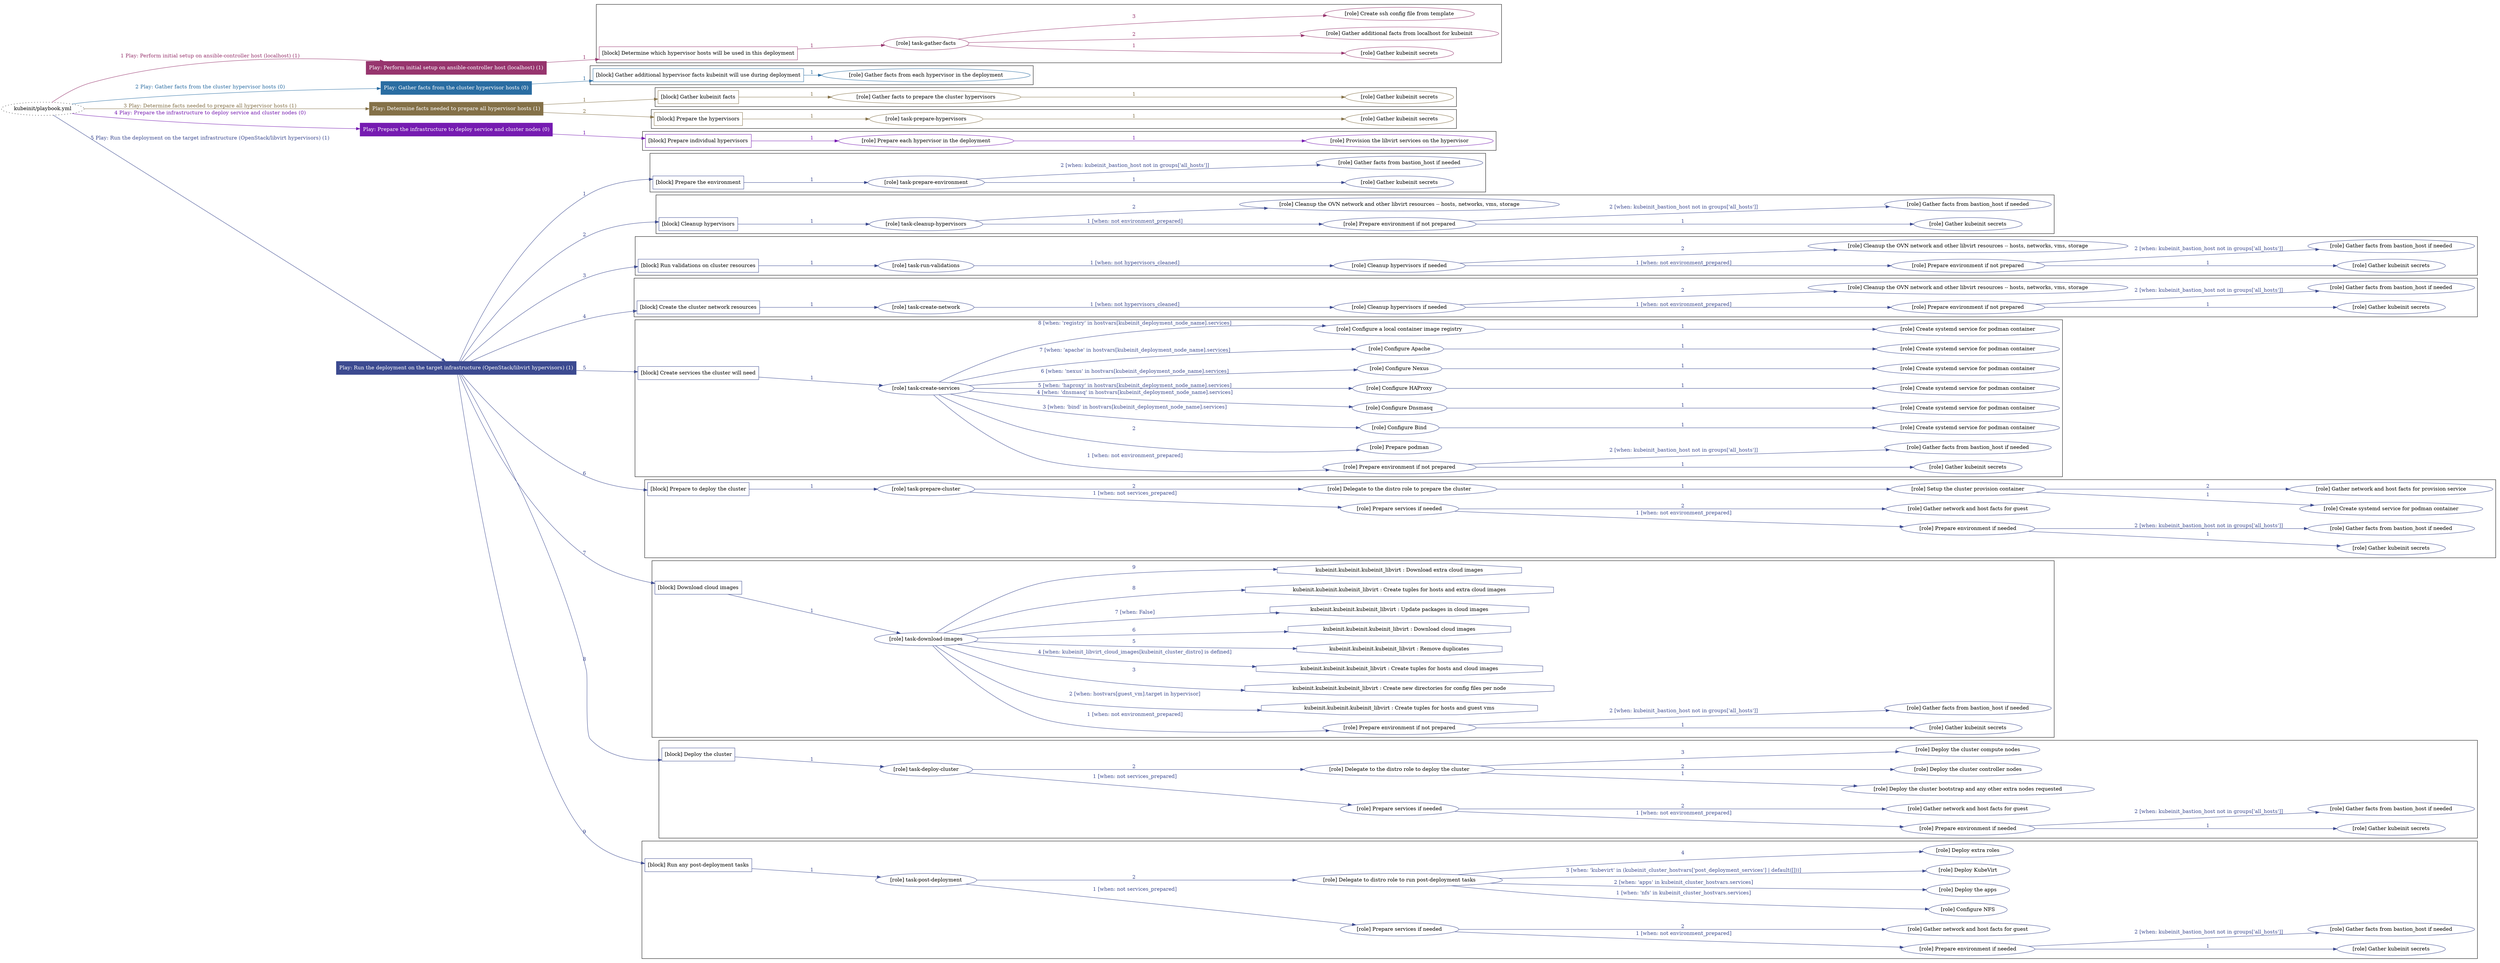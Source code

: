 digraph {
	graph [concentrate=true ordering=in rankdir=LR ratio=fill]
	edge [esep=5 sep=10]
	"kubeinit/playbook.yml" [URL="/home/runner/work/kubeinit/kubeinit/kubeinit/playbook.yml" id=playbook_7ce307a4 style=dotted]
	"kubeinit/playbook.yml" -> play_4fa20c53 [label="1 Play: Perform initial setup on ansible-controller host (localhost) (1)" color="#97356e" fontcolor="#97356e" id=edge_play_4fa20c53 labeltooltip="1 Play: Perform initial setup on ansible-controller host (localhost) (1)" tooltip="1 Play: Perform initial setup on ansible-controller host (localhost) (1)"]
	subgraph "Play: Perform initial setup on ansible-controller host (localhost) (1)" {
		play_4fa20c53 [label="Play: Perform initial setup on ansible-controller host (localhost) (1)" URL="/home/runner/work/kubeinit/kubeinit/kubeinit/playbook.yml" color="#97356e" fontcolor="#ffffff" id=play_4fa20c53 shape=box style=filled tooltip=localhost]
		play_4fa20c53 -> block_cb34c555 [label=1 color="#97356e" fontcolor="#97356e" id=edge_block_cb34c555 labeltooltip=1 tooltip=1]
		subgraph cluster_block_cb34c555 {
			block_cb34c555 [label="[block] Determine which hypervisor hosts will be used in this deployment" URL="/home/runner/work/kubeinit/kubeinit/kubeinit/playbook.yml" color="#97356e" id=block_cb34c555 labeltooltip="Determine which hypervisor hosts will be used in this deployment" shape=box tooltip="Determine which hypervisor hosts will be used in this deployment"]
			block_cb34c555 -> role_61b15b7e [label="1 " color="#97356e" fontcolor="#97356e" id=edge_role_61b15b7e labeltooltip="1 " tooltip="1 "]
			subgraph "task-gather-facts" {
				role_61b15b7e [label="[role] task-gather-facts" URL="/home/runner/work/kubeinit/kubeinit/kubeinit/playbook.yml" color="#97356e" id=role_61b15b7e tooltip="task-gather-facts"]
				role_61b15b7e -> role_5d7b7f7a [label="1 " color="#97356e" fontcolor="#97356e" id=edge_role_5d7b7f7a labeltooltip="1 " tooltip="1 "]
				subgraph "Gather kubeinit secrets" {
					role_5d7b7f7a [label="[role] Gather kubeinit secrets" URL="/home/runner/.ansible/collections/ansible_collections/kubeinit/kubeinit/roles/kubeinit_prepare/tasks/build_hypervisors_group.yml" color="#97356e" id=role_5d7b7f7a tooltip="Gather kubeinit secrets"]
				}
				role_61b15b7e -> role_1f6edbff [label="2 " color="#97356e" fontcolor="#97356e" id=edge_role_1f6edbff labeltooltip="2 " tooltip="2 "]
				subgraph "Gather additional facts from localhost for kubeinit" {
					role_1f6edbff [label="[role] Gather additional facts from localhost for kubeinit" URL="/home/runner/.ansible/collections/ansible_collections/kubeinit/kubeinit/roles/kubeinit_prepare/tasks/build_hypervisors_group.yml" color="#97356e" id=role_1f6edbff tooltip="Gather additional facts from localhost for kubeinit"]
				}
				role_61b15b7e -> role_46194cca [label="3 " color="#97356e" fontcolor="#97356e" id=edge_role_46194cca labeltooltip="3 " tooltip="3 "]
				subgraph "Create ssh config file from template" {
					role_46194cca [label="[role] Create ssh config file from template" URL="/home/runner/.ansible/collections/ansible_collections/kubeinit/kubeinit/roles/kubeinit_prepare/tasks/build_hypervisors_group.yml" color="#97356e" id=role_46194cca tooltip="Create ssh config file from template"]
				}
			}
		}
	}
	"kubeinit/playbook.yml" -> play_5fbd1e7f [label="2 Play: Gather facts from the cluster hypervisor hosts (0)" color="#2a6da2" fontcolor="#2a6da2" id=edge_play_5fbd1e7f labeltooltip="2 Play: Gather facts from the cluster hypervisor hosts (0)" tooltip="2 Play: Gather facts from the cluster hypervisor hosts (0)"]
	subgraph "Play: Gather facts from the cluster hypervisor hosts (0)" {
		play_5fbd1e7f [label="Play: Gather facts from the cluster hypervisor hosts (0)" URL="/home/runner/work/kubeinit/kubeinit/kubeinit/playbook.yml" color="#2a6da2" fontcolor="#ffffff" id=play_5fbd1e7f shape=box style=filled tooltip="Play: Gather facts from the cluster hypervisor hosts (0)"]
		play_5fbd1e7f -> block_4efa2d67 [label=1 color="#2a6da2" fontcolor="#2a6da2" id=edge_block_4efa2d67 labeltooltip=1 tooltip=1]
		subgraph cluster_block_4efa2d67 {
			block_4efa2d67 [label="[block] Gather additional hypervisor facts kubeinit will use during deployment" URL="/home/runner/work/kubeinit/kubeinit/kubeinit/playbook.yml" color="#2a6da2" id=block_4efa2d67 labeltooltip="Gather additional hypervisor facts kubeinit will use during deployment" shape=box tooltip="Gather additional hypervisor facts kubeinit will use during deployment"]
			block_4efa2d67 -> role_28d5366f [label="1 " color="#2a6da2" fontcolor="#2a6da2" id=edge_role_28d5366f labeltooltip="1 " tooltip="1 "]
			subgraph "Gather facts from each hypervisor in the deployment" {
				role_28d5366f [label="[role] Gather facts from each hypervisor in the deployment" URL="/home/runner/work/kubeinit/kubeinit/kubeinit/playbook.yml" color="#2a6da2" id=role_28d5366f tooltip="Gather facts from each hypervisor in the deployment"]
			}
		}
	}
	"kubeinit/playbook.yml" -> play_8952570d [label="3 Play: Determine facts needed to prepare all hypervisor hosts (1)" color="#847148" fontcolor="#847148" id=edge_play_8952570d labeltooltip="3 Play: Determine facts needed to prepare all hypervisor hosts (1)" tooltip="3 Play: Determine facts needed to prepare all hypervisor hosts (1)"]
	subgraph "Play: Determine facts needed to prepare all hypervisor hosts (1)" {
		play_8952570d [label="Play: Determine facts needed to prepare all hypervisor hosts (1)" URL="/home/runner/work/kubeinit/kubeinit/kubeinit/playbook.yml" color="#847148" fontcolor="#ffffff" id=play_8952570d shape=box style=filled tooltip=localhost]
		play_8952570d -> block_14d1f99b [label=1 color="#847148" fontcolor="#847148" id=edge_block_14d1f99b labeltooltip=1 tooltip=1]
		subgraph cluster_block_14d1f99b {
			block_14d1f99b [label="[block] Gather kubeinit facts" URL="/home/runner/work/kubeinit/kubeinit/kubeinit/playbook.yml" color="#847148" id=block_14d1f99b labeltooltip="Gather kubeinit facts" shape=box tooltip="Gather kubeinit facts"]
			block_14d1f99b -> role_0719fcdd [label="1 " color="#847148" fontcolor="#847148" id=edge_role_0719fcdd labeltooltip="1 " tooltip="1 "]
			subgraph "Gather facts to prepare the cluster hypervisors" {
				role_0719fcdd [label="[role] Gather facts to prepare the cluster hypervisors" URL="/home/runner/work/kubeinit/kubeinit/kubeinit/playbook.yml" color="#847148" id=role_0719fcdd tooltip="Gather facts to prepare the cluster hypervisors"]
				role_0719fcdd -> role_6b32d29c [label="1 " color="#847148" fontcolor="#847148" id=edge_role_6b32d29c labeltooltip="1 " tooltip="1 "]
				subgraph "Gather kubeinit secrets" {
					role_6b32d29c [label="[role] Gather kubeinit secrets" URL="/home/runner/.ansible/collections/ansible_collections/kubeinit/kubeinit/roles/kubeinit_prepare/tasks/gather_kubeinit_facts.yml" color="#847148" id=role_6b32d29c tooltip="Gather kubeinit secrets"]
				}
			}
		}
		play_8952570d -> block_73c3df76 [label=2 color="#847148" fontcolor="#847148" id=edge_block_73c3df76 labeltooltip=2 tooltip=2]
		subgraph cluster_block_73c3df76 {
			block_73c3df76 [label="[block] Prepare the hypervisors" URL="/home/runner/work/kubeinit/kubeinit/kubeinit/playbook.yml" color="#847148" id=block_73c3df76 labeltooltip="Prepare the hypervisors" shape=box tooltip="Prepare the hypervisors"]
			block_73c3df76 -> role_0bdc90cd [label="1 " color="#847148" fontcolor="#847148" id=edge_role_0bdc90cd labeltooltip="1 " tooltip="1 "]
			subgraph "task-prepare-hypervisors" {
				role_0bdc90cd [label="[role] task-prepare-hypervisors" URL="/home/runner/work/kubeinit/kubeinit/kubeinit/playbook.yml" color="#847148" id=role_0bdc90cd tooltip="task-prepare-hypervisors"]
				role_0bdc90cd -> role_8e414403 [label="1 " color="#847148" fontcolor="#847148" id=edge_role_8e414403 labeltooltip="1 " tooltip="1 "]
				subgraph "Gather kubeinit secrets" {
					role_8e414403 [label="[role] Gather kubeinit secrets" URL="/home/runner/.ansible/collections/ansible_collections/kubeinit/kubeinit/roles/kubeinit_prepare/tasks/gather_kubeinit_facts.yml" color="#847148" id=role_8e414403 tooltip="Gather kubeinit secrets"]
				}
			}
		}
	}
	"kubeinit/playbook.yml" -> play_f5f4d189 [label="4 Play: Prepare the infrastructure to deploy service and cluster nodes (0)" color="#761bb1" fontcolor="#761bb1" id=edge_play_f5f4d189 labeltooltip="4 Play: Prepare the infrastructure to deploy service and cluster nodes (0)" tooltip="4 Play: Prepare the infrastructure to deploy service and cluster nodes (0)"]
	subgraph "Play: Prepare the infrastructure to deploy service and cluster nodes (0)" {
		play_f5f4d189 [label="Play: Prepare the infrastructure to deploy service and cluster nodes (0)" URL="/home/runner/work/kubeinit/kubeinit/kubeinit/playbook.yml" color="#761bb1" fontcolor="#ffffff" id=play_f5f4d189 shape=box style=filled tooltip="Play: Prepare the infrastructure to deploy service and cluster nodes (0)"]
		play_f5f4d189 -> block_a42f9606 [label=1 color="#761bb1" fontcolor="#761bb1" id=edge_block_a42f9606 labeltooltip=1 tooltip=1]
		subgraph cluster_block_a42f9606 {
			block_a42f9606 [label="[block] Prepare individual hypervisors" URL="/home/runner/work/kubeinit/kubeinit/kubeinit/playbook.yml" color="#761bb1" id=block_a42f9606 labeltooltip="Prepare individual hypervisors" shape=box tooltip="Prepare individual hypervisors"]
			block_a42f9606 -> role_f4dc7e0f [label="1 " color="#761bb1" fontcolor="#761bb1" id=edge_role_f4dc7e0f labeltooltip="1 " tooltip="1 "]
			subgraph "Prepare each hypervisor in the deployment" {
				role_f4dc7e0f [label="[role] Prepare each hypervisor in the deployment" URL="/home/runner/work/kubeinit/kubeinit/kubeinit/playbook.yml" color="#761bb1" id=role_f4dc7e0f tooltip="Prepare each hypervisor in the deployment"]
				role_f4dc7e0f -> role_700d4c50 [label="1 " color="#761bb1" fontcolor="#761bb1" id=edge_role_700d4c50 labeltooltip="1 " tooltip="1 "]
				subgraph "Provision the libvirt services on the hypervisor" {
					role_700d4c50 [label="[role] Provision the libvirt services on the hypervisor" URL="/home/runner/.ansible/collections/ansible_collections/kubeinit/kubeinit/roles/kubeinit_prepare/tasks/prepare_hypervisor.yml" color="#761bb1" id=role_700d4c50 tooltip="Provision the libvirt services on the hypervisor"]
				}
			}
		}
	}
	"kubeinit/playbook.yml" -> play_9c362278 [label="5 Play: Run the deployment on the target infrastructure (OpenStack/libvirt hypervisors) (1)" color="#3c4a90" fontcolor="#3c4a90" id=edge_play_9c362278 labeltooltip="5 Play: Run the deployment on the target infrastructure (OpenStack/libvirt hypervisors) (1)" tooltip="5 Play: Run the deployment on the target infrastructure (OpenStack/libvirt hypervisors) (1)"]
	subgraph "Play: Run the deployment on the target infrastructure (OpenStack/libvirt hypervisors) (1)" {
		play_9c362278 [label="Play: Run the deployment on the target infrastructure (OpenStack/libvirt hypervisors) (1)" URL="/home/runner/work/kubeinit/kubeinit/kubeinit/playbook.yml" color="#3c4a90" fontcolor="#ffffff" id=play_9c362278 shape=box style=filled tooltip=localhost]
		play_9c362278 -> block_bd163d84 [label=1 color="#3c4a90" fontcolor="#3c4a90" id=edge_block_bd163d84 labeltooltip=1 tooltip=1]
		subgraph cluster_block_bd163d84 {
			block_bd163d84 [label="[block] Prepare the environment" URL="/home/runner/work/kubeinit/kubeinit/kubeinit/playbook.yml" color="#3c4a90" id=block_bd163d84 labeltooltip="Prepare the environment" shape=box tooltip="Prepare the environment"]
			block_bd163d84 -> role_0598955a [label="1 " color="#3c4a90" fontcolor="#3c4a90" id=edge_role_0598955a labeltooltip="1 " tooltip="1 "]
			subgraph "task-prepare-environment" {
				role_0598955a [label="[role] task-prepare-environment" URL="/home/runner/work/kubeinit/kubeinit/kubeinit/playbook.yml" color="#3c4a90" id=role_0598955a tooltip="task-prepare-environment"]
				role_0598955a -> role_967b0ee9 [label="1 " color="#3c4a90" fontcolor="#3c4a90" id=edge_role_967b0ee9 labeltooltip="1 " tooltip="1 "]
				subgraph "Gather kubeinit secrets" {
					role_967b0ee9 [label="[role] Gather kubeinit secrets" URL="/home/runner/.ansible/collections/ansible_collections/kubeinit/kubeinit/roles/kubeinit_prepare/tasks/gather_kubeinit_facts.yml" color="#3c4a90" id=role_967b0ee9 tooltip="Gather kubeinit secrets"]
				}
				role_0598955a -> role_46966fd6 [label="2 [when: kubeinit_bastion_host not in groups['all_hosts']]" color="#3c4a90" fontcolor="#3c4a90" id=edge_role_46966fd6 labeltooltip="2 [when: kubeinit_bastion_host not in groups['all_hosts']]" tooltip="2 [when: kubeinit_bastion_host not in groups['all_hosts']]"]
				subgraph "Gather facts from bastion_host if needed" {
					role_46966fd6 [label="[role] Gather facts from bastion_host if needed" URL="/home/runner/.ansible/collections/ansible_collections/kubeinit/kubeinit/roles/kubeinit_prepare/tasks/main.yml" color="#3c4a90" id=role_46966fd6 tooltip="Gather facts from bastion_host if needed"]
				}
			}
		}
		play_9c362278 -> block_83e5f311 [label=2 color="#3c4a90" fontcolor="#3c4a90" id=edge_block_83e5f311 labeltooltip=2 tooltip=2]
		subgraph cluster_block_83e5f311 {
			block_83e5f311 [label="[block] Cleanup hypervisors" URL="/home/runner/work/kubeinit/kubeinit/kubeinit/playbook.yml" color="#3c4a90" id=block_83e5f311 labeltooltip="Cleanup hypervisors" shape=box tooltip="Cleanup hypervisors"]
			block_83e5f311 -> role_76ae8ae7 [label="1 " color="#3c4a90" fontcolor="#3c4a90" id=edge_role_76ae8ae7 labeltooltip="1 " tooltip="1 "]
			subgraph "task-cleanup-hypervisors" {
				role_76ae8ae7 [label="[role] task-cleanup-hypervisors" URL="/home/runner/work/kubeinit/kubeinit/kubeinit/playbook.yml" color="#3c4a90" id=role_76ae8ae7 tooltip="task-cleanup-hypervisors"]
				role_76ae8ae7 -> role_e023d649 [label="1 [when: not environment_prepared]" color="#3c4a90" fontcolor="#3c4a90" id=edge_role_e023d649 labeltooltip="1 [when: not environment_prepared]" tooltip="1 [when: not environment_prepared]"]
				subgraph "Prepare environment if not prepared" {
					role_e023d649 [label="[role] Prepare environment if not prepared" URL="/home/runner/.ansible/collections/ansible_collections/kubeinit/kubeinit/roles/kubeinit_libvirt/tasks/cleanup_hypervisors.yml" color="#3c4a90" id=role_e023d649 tooltip="Prepare environment if not prepared"]
					role_e023d649 -> role_02af5923 [label="1 " color="#3c4a90" fontcolor="#3c4a90" id=edge_role_02af5923 labeltooltip="1 " tooltip="1 "]
					subgraph "Gather kubeinit secrets" {
						role_02af5923 [label="[role] Gather kubeinit secrets" URL="/home/runner/.ansible/collections/ansible_collections/kubeinit/kubeinit/roles/kubeinit_prepare/tasks/gather_kubeinit_facts.yml" color="#3c4a90" id=role_02af5923 tooltip="Gather kubeinit secrets"]
					}
					role_e023d649 -> role_8bac7d87 [label="2 [when: kubeinit_bastion_host not in groups['all_hosts']]" color="#3c4a90" fontcolor="#3c4a90" id=edge_role_8bac7d87 labeltooltip="2 [when: kubeinit_bastion_host not in groups['all_hosts']]" tooltip="2 [when: kubeinit_bastion_host not in groups['all_hosts']]"]
					subgraph "Gather facts from bastion_host if needed" {
						role_8bac7d87 [label="[role] Gather facts from bastion_host if needed" URL="/home/runner/.ansible/collections/ansible_collections/kubeinit/kubeinit/roles/kubeinit_prepare/tasks/main.yml" color="#3c4a90" id=role_8bac7d87 tooltip="Gather facts from bastion_host if needed"]
					}
				}
				role_76ae8ae7 -> role_a0b2bd41 [label="2 " color="#3c4a90" fontcolor="#3c4a90" id=edge_role_a0b2bd41 labeltooltip="2 " tooltip="2 "]
				subgraph "Cleanup the OVN network and other libvirt resources -- hosts, networks, vms, storage" {
					role_a0b2bd41 [label="[role] Cleanup the OVN network and other libvirt resources -- hosts, networks, vms, storage" URL="/home/runner/.ansible/collections/ansible_collections/kubeinit/kubeinit/roles/kubeinit_libvirt/tasks/cleanup_hypervisors.yml" color="#3c4a90" id=role_a0b2bd41 tooltip="Cleanup the OVN network and other libvirt resources -- hosts, networks, vms, storage"]
				}
			}
		}
		play_9c362278 -> block_33641d20 [label=3 color="#3c4a90" fontcolor="#3c4a90" id=edge_block_33641d20 labeltooltip=3 tooltip=3]
		subgraph cluster_block_33641d20 {
			block_33641d20 [label="[block] Run validations on cluster resources" URL="/home/runner/work/kubeinit/kubeinit/kubeinit/playbook.yml" color="#3c4a90" id=block_33641d20 labeltooltip="Run validations on cluster resources" shape=box tooltip="Run validations on cluster resources"]
			block_33641d20 -> role_37af6d14 [label="1 " color="#3c4a90" fontcolor="#3c4a90" id=edge_role_37af6d14 labeltooltip="1 " tooltip="1 "]
			subgraph "task-run-validations" {
				role_37af6d14 [label="[role] task-run-validations" URL="/home/runner/work/kubeinit/kubeinit/kubeinit/playbook.yml" color="#3c4a90" id=role_37af6d14 tooltip="task-run-validations"]
				role_37af6d14 -> role_fd36d3f3 [label="1 [when: not hypervisors_cleaned]" color="#3c4a90" fontcolor="#3c4a90" id=edge_role_fd36d3f3 labeltooltip="1 [when: not hypervisors_cleaned]" tooltip="1 [when: not hypervisors_cleaned]"]
				subgraph "Cleanup hypervisors if needed" {
					role_fd36d3f3 [label="[role] Cleanup hypervisors if needed" URL="/home/runner/.ansible/collections/ansible_collections/kubeinit/kubeinit/roles/kubeinit_validations/tasks/main.yml" color="#3c4a90" id=role_fd36d3f3 tooltip="Cleanup hypervisors if needed"]
					role_fd36d3f3 -> role_30b44e62 [label="1 [when: not environment_prepared]" color="#3c4a90" fontcolor="#3c4a90" id=edge_role_30b44e62 labeltooltip="1 [when: not environment_prepared]" tooltip="1 [when: not environment_prepared]"]
					subgraph "Prepare environment if not prepared" {
						role_30b44e62 [label="[role] Prepare environment if not prepared" URL="/home/runner/.ansible/collections/ansible_collections/kubeinit/kubeinit/roles/kubeinit_libvirt/tasks/cleanup_hypervisors.yml" color="#3c4a90" id=role_30b44e62 tooltip="Prepare environment if not prepared"]
						role_30b44e62 -> role_a9c7326c [label="1 " color="#3c4a90" fontcolor="#3c4a90" id=edge_role_a9c7326c labeltooltip="1 " tooltip="1 "]
						subgraph "Gather kubeinit secrets" {
							role_a9c7326c [label="[role] Gather kubeinit secrets" URL="/home/runner/.ansible/collections/ansible_collections/kubeinit/kubeinit/roles/kubeinit_prepare/tasks/gather_kubeinit_facts.yml" color="#3c4a90" id=role_a9c7326c tooltip="Gather kubeinit secrets"]
						}
						role_30b44e62 -> role_6f824a6b [label="2 [when: kubeinit_bastion_host not in groups['all_hosts']]" color="#3c4a90" fontcolor="#3c4a90" id=edge_role_6f824a6b labeltooltip="2 [when: kubeinit_bastion_host not in groups['all_hosts']]" tooltip="2 [when: kubeinit_bastion_host not in groups['all_hosts']]"]
						subgraph "Gather facts from bastion_host if needed" {
							role_6f824a6b [label="[role] Gather facts from bastion_host if needed" URL="/home/runner/.ansible/collections/ansible_collections/kubeinit/kubeinit/roles/kubeinit_prepare/tasks/main.yml" color="#3c4a90" id=role_6f824a6b tooltip="Gather facts from bastion_host if needed"]
						}
					}
					role_fd36d3f3 -> role_09ffcc48 [label="2 " color="#3c4a90" fontcolor="#3c4a90" id=edge_role_09ffcc48 labeltooltip="2 " tooltip="2 "]
					subgraph "Cleanup the OVN network and other libvirt resources -- hosts, networks, vms, storage" {
						role_09ffcc48 [label="[role] Cleanup the OVN network and other libvirt resources -- hosts, networks, vms, storage" URL="/home/runner/.ansible/collections/ansible_collections/kubeinit/kubeinit/roles/kubeinit_libvirt/tasks/cleanup_hypervisors.yml" color="#3c4a90" id=role_09ffcc48 tooltip="Cleanup the OVN network and other libvirt resources -- hosts, networks, vms, storage"]
					}
				}
			}
		}
		play_9c362278 -> block_93cc850c [label=4 color="#3c4a90" fontcolor="#3c4a90" id=edge_block_93cc850c labeltooltip=4 tooltip=4]
		subgraph cluster_block_93cc850c {
			block_93cc850c [label="[block] Create the cluster network resources" URL="/home/runner/work/kubeinit/kubeinit/kubeinit/playbook.yml" color="#3c4a90" id=block_93cc850c labeltooltip="Create the cluster network resources" shape=box tooltip="Create the cluster network resources"]
			block_93cc850c -> role_8f0733b9 [label="1 " color="#3c4a90" fontcolor="#3c4a90" id=edge_role_8f0733b9 labeltooltip="1 " tooltip="1 "]
			subgraph "task-create-network" {
				role_8f0733b9 [label="[role] task-create-network" URL="/home/runner/work/kubeinit/kubeinit/kubeinit/playbook.yml" color="#3c4a90" id=role_8f0733b9 tooltip="task-create-network"]
				role_8f0733b9 -> role_a705f7d6 [label="1 [when: not hypervisors_cleaned]" color="#3c4a90" fontcolor="#3c4a90" id=edge_role_a705f7d6 labeltooltip="1 [when: not hypervisors_cleaned]" tooltip="1 [when: not hypervisors_cleaned]"]
				subgraph "Cleanup hypervisors if needed" {
					role_a705f7d6 [label="[role] Cleanup hypervisors if needed" URL="/home/runner/.ansible/collections/ansible_collections/kubeinit/kubeinit/roles/kubeinit_libvirt/tasks/create_network.yml" color="#3c4a90" id=role_a705f7d6 tooltip="Cleanup hypervisors if needed"]
					role_a705f7d6 -> role_aed1ca09 [label="1 [when: not environment_prepared]" color="#3c4a90" fontcolor="#3c4a90" id=edge_role_aed1ca09 labeltooltip="1 [when: not environment_prepared]" tooltip="1 [when: not environment_prepared]"]
					subgraph "Prepare environment if not prepared" {
						role_aed1ca09 [label="[role] Prepare environment if not prepared" URL="/home/runner/.ansible/collections/ansible_collections/kubeinit/kubeinit/roles/kubeinit_libvirt/tasks/cleanup_hypervisors.yml" color="#3c4a90" id=role_aed1ca09 tooltip="Prepare environment if not prepared"]
						role_aed1ca09 -> role_8f2030ec [label="1 " color="#3c4a90" fontcolor="#3c4a90" id=edge_role_8f2030ec labeltooltip="1 " tooltip="1 "]
						subgraph "Gather kubeinit secrets" {
							role_8f2030ec [label="[role] Gather kubeinit secrets" URL="/home/runner/.ansible/collections/ansible_collections/kubeinit/kubeinit/roles/kubeinit_prepare/tasks/gather_kubeinit_facts.yml" color="#3c4a90" id=role_8f2030ec tooltip="Gather kubeinit secrets"]
						}
						role_aed1ca09 -> role_079168a9 [label="2 [when: kubeinit_bastion_host not in groups['all_hosts']]" color="#3c4a90" fontcolor="#3c4a90" id=edge_role_079168a9 labeltooltip="2 [when: kubeinit_bastion_host not in groups['all_hosts']]" tooltip="2 [when: kubeinit_bastion_host not in groups['all_hosts']]"]
						subgraph "Gather facts from bastion_host if needed" {
							role_079168a9 [label="[role] Gather facts from bastion_host if needed" URL="/home/runner/.ansible/collections/ansible_collections/kubeinit/kubeinit/roles/kubeinit_prepare/tasks/main.yml" color="#3c4a90" id=role_079168a9 tooltip="Gather facts from bastion_host if needed"]
						}
					}
					role_a705f7d6 -> role_40c76245 [label="2 " color="#3c4a90" fontcolor="#3c4a90" id=edge_role_40c76245 labeltooltip="2 " tooltip="2 "]
					subgraph "Cleanup the OVN network and other libvirt resources -- hosts, networks, vms, storage" {
						role_40c76245 [label="[role] Cleanup the OVN network and other libvirt resources -- hosts, networks, vms, storage" URL="/home/runner/.ansible/collections/ansible_collections/kubeinit/kubeinit/roles/kubeinit_libvirt/tasks/cleanup_hypervisors.yml" color="#3c4a90" id=role_40c76245 tooltip="Cleanup the OVN network and other libvirt resources -- hosts, networks, vms, storage"]
					}
				}
			}
		}
		play_9c362278 -> block_b447da18 [label=5 color="#3c4a90" fontcolor="#3c4a90" id=edge_block_b447da18 labeltooltip=5 tooltip=5]
		subgraph cluster_block_b447da18 {
			block_b447da18 [label="[block] Create services the cluster will need" URL="/home/runner/work/kubeinit/kubeinit/kubeinit/playbook.yml" color="#3c4a90" id=block_b447da18 labeltooltip="Create services the cluster will need" shape=box tooltip="Create services the cluster will need"]
			block_b447da18 -> role_04de7280 [label="1 " color="#3c4a90" fontcolor="#3c4a90" id=edge_role_04de7280 labeltooltip="1 " tooltip="1 "]
			subgraph "task-create-services" {
				role_04de7280 [label="[role] task-create-services" URL="/home/runner/work/kubeinit/kubeinit/kubeinit/playbook.yml" color="#3c4a90" id=role_04de7280 tooltip="task-create-services"]
				role_04de7280 -> role_3745aefe [label="1 [when: not environment_prepared]" color="#3c4a90" fontcolor="#3c4a90" id=edge_role_3745aefe labeltooltip="1 [when: not environment_prepared]" tooltip="1 [when: not environment_prepared]"]
				subgraph "Prepare environment if not prepared" {
					role_3745aefe [label="[role] Prepare environment if not prepared" URL="/home/runner/.ansible/collections/ansible_collections/kubeinit/kubeinit/roles/kubeinit_services/tasks/main.yml" color="#3c4a90" id=role_3745aefe tooltip="Prepare environment if not prepared"]
					role_3745aefe -> role_8cabb30d [label="1 " color="#3c4a90" fontcolor="#3c4a90" id=edge_role_8cabb30d labeltooltip="1 " tooltip="1 "]
					subgraph "Gather kubeinit secrets" {
						role_8cabb30d [label="[role] Gather kubeinit secrets" URL="/home/runner/.ansible/collections/ansible_collections/kubeinit/kubeinit/roles/kubeinit_prepare/tasks/gather_kubeinit_facts.yml" color="#3c4a90" id=role_8cabb30d tooltip="Gather kubeinit secrets"]
					}
					role_3745aefe -> role_0c652e33 [label="2 [when: kubeinit_bastion_host not in groups['all_hosts']]" color="#3c4a90" fontcolor="#3c4a90" id=edge_role_0c652e33 labeltooltip="2 [when: kubeinit_bastion_host not in groups['all_hosts']]" tooltip="2 [when: kubeinit_bastion_host not in groups['all_hosts']]"]
					subgraph "Gather facts from bastion_host if needed" {
						role_0c652e33 [label="[role] Gather facts from bastion_host if needed" URL="/home/runner/.ansible/collections/ansible_collections/kubeinit/kubeinit/roles/kubeinit_prepare/tasks/main.yml" color="#3c4a90" id=role_0c652e33 tooltip="Gather facts from bastion_host if needed"]
					}
				}
				role_04de7280 -> role_a1b1e201 [label="2 " color="#3c4a90" fontcolor="#3c4a90" id=edge_role_a1b1e201 labeltooltip="2 " tooltip="2 "]
				subgraph "Prepare podman" {
					role_a1b1e201 [label="[role] Prepare podman" URL="/home/runner/.ansible/collections/ansible_collections/kubeinit/kubeinit/roles/kubeinit_services/tasks/00_create_service_pod.yml" color="#3c4a90" id=role_a1b1e201 tooltip="Prepare podman"]
				}
				role_04de7280 -> role_4ccbe28d [label="3 [when: 'bind' in hostvars[kubeinit_deployment_node_name].services]" color="#3c4a90" fontcolor="#3c4a90" id=edge_role_4ccbe28d labeltooltip="3 [when: 'bind' in hostvars[kubeinit_deployment_node_name].services]" tooltip="3 [when: 'bind' in hostvars[kubeinit_deployment_node_name].services]"]
				subgraph "Configure Bind" {
					role_4ccbe28d [label="[role] Configure Bind" URL="/home/runner/.ansible/collections/ansible_collections/kubeinit/kubeinit/roles/kubeinit_services/tasks/start_services_containers.yml" color="#3c4a90" id=role_4ccbe28d tooltip="Configure Bind"]
					role_4ccbe28d -> role_35df0c02 [label="1 " color="#3c4a90" fontcolor="#3c4a90" id=edge_role_35df0c02 labeltooltip="1 " tooltip="1 "]
					subgraph "Create systemd service for podman container" {
						role_35df0c02 [label="[role] Create systemd service for podman container" URL="/home/runner/.ansible/collections/ansible_collections/kubeinit/kubeinit/roles/kubeinit_bind/tasks/main.yml" color="#3c4a90" id=role_35df0c02 tooltip="Create systemd service for podman container"]
					}
				}
				role_04de7280 -> role_4f7a9a29 [label="4 [when: 'dnsmasq' in hostvars[kubeinit_deployment_node_name].services]" color="#3c4a90" fontcolor="#3c4a90" id=edge_role_4f7a9a29 labeltooltip="4 [when: 'dnsmasq' in hostvars[kubeinit_deployment_node_name].services]" tooltip="4 [when: 'dnsmasq' in hostvars[kubeinit_deployment_node_name].services]"]
				subgraph "Configure Dnsmasq" {
					role_4f7a9a29 [label="[role] Configure Dnsmasq" URL="/home/runner/.ansible/collections/ansible_collections/kubeinit/kubeinit/roles/kubeinit_services/tasks/start_services_containers.yml" color="#3c4a90" id=role_4f7a9a29 tooltip="Configure Dnsmasq"]
					role_4f7a9a29 -> role_3548f3a6 [label="1 " color="#3c4a90" fontcolor="#3c4a90" id=edge_role_3548f3a6 labeltooltip="1 " tooltip="1 "]
					subgraph "Create systemd service for podman container" {
						role_3548f3a6 [label="[role] Create systemd service for podman container" URL="/home/runner/.ansible/collections/ansible_collections/kubeinit/kubeinit/roles/kubeinit_dnsmasq/tasks/main.yml" color="#3c4a90" id=role_3548f3a6 tooltip="Create systemd service for podman container"]
					}
				}
				role_04de7280 -> role_b6df3d39 [label="5 [when: 'haproxy' in hostvars[kubeinit_deployment_node_name].services]" color="#3c4a90" fontcolor="#3c4a90" id=edge_role_b6df3d39 labeltooltip="5 [when: 'haproxy' in hostvars[kubeinit_deployment_node_name].services]" tooltip="5 [when: 'haproxy' in hostvars[kubeinit_deployment_node_name].services]"]
				subgraph "Configure HAProxy" {
					role_b6df3d39 [label="[role] Configure HAProxy" URL="/home/runner/.ansible/collections/ansible_collections/kubeinit/kubeinit/roles/kubeinit_services/tasks/start_services_containers.yml" color="#3c4a90" id=role_b6df3d39 tooltip="Configure HAProxy"]
					role_b6df3d39 -> role_934ac128 [label="1 " color="#3c4a90" fontcolor="#3c4a90" id=edge_role_934ac128 labeltooltip="1 " tooltip="1 "]
					subgraph "Create systemd service for podman container" {
						role_934ac128 [label="[role] Create systemd service for podman container" URL="/home/runner/.ansible/collections/ansible_collections/kubeinit/kubeinit/roles/kubeinit_haproxy/tasks/main.yml" color="#3c4a90" id=role_934ac128 tooltip="Create systemd service for podman container"]
					}
				}
				role_04de7280 -> role_cb20169f [label="6 [when: 'nexus' in hostvars[kubeinit_deployment_node_name].services]" color="#3c4a90" fontcolor="#3c4a90" id=edge_role_cb20169f labeltooltip="6 [when: 'nexus' in hostvars[kubeinit_deployment_node_name].services]" tooltip="6 [when: 'nexus' in hostvars[kubeinit_deployment_node_name].services]"]
				subgraph "Configure Nexus" {
					role_cb20169f [label="[role] Configure Nexus" URL="/home/runner/.ansible/collections/ansible_collections/kubeinit/kubeinit/roles/kubeinit_services/tasks/start_services_containers.yml" color="#3c4a90" id=role_cb20169f tooltip="Configure Nexus"]
					role_cb20169f -> role_bac6aa3f [label="1 " color="#3c4a90" fontcolor="#3c4a90" id=edge_role_bac6aa3f labeltooltip="1 " tooltip="1 "]
					subgraph "Create systemd service for podman container" {
						role_bac6aa3f [label="[role] Create systemd service for podman container" URL="/home/runner/.ansible/collections/ansible_collections/kubeinit/kubeinit/roles/kubeinit_nexus/tasks/main.yml" color="#3c4a90" id=role_bac6aa3f tooltip="Create systemd service for podman container"]
					}
				}
				role_04de7280 -> role_aa0c3323 [label="7 [when: 'apache' in hostvars[kubeinit_deployment_node_name].services]" color="#3c4a90" fontcolor="#3c4a90" id=edge_role_aa0c3323 labeltooltip="7 [when: 'apache' in hostvars[kubeinit_deployment_node_name].services]" tooltip="7 [when: 'apache' in hostvars[kubeinit_deployment_node_name].services]"]
				subgraph "Configure Apache" {
					role_aa0c3323 [label="[role] Configure Apache" URL="/home/runner/.ansible/collections/ansible_collections/kubeinit/kubeinit/roles/kubeinit_services/tasks/start_services_containers.yml" color="#3c4a90" id=role_aa0c3323 tooltip="Configure Apache"]
					role_aa0c3323 -> role_f47067d0 [label="1 " color="#3c4a90" fontcolor="#3c4a90" id=edge_role_f47067d0 labeltooltip="1 " tooltip="1 "]
					subgraph "Create systemd service for podman container" {
						role_f47067d0 [label="[role] Create systemd service for podman container" URL="/home/runner/.ansible/collections/ansible_collections/kubeinit/kubeinit/roles/kubeinit_apache/tasks/main.yml" color="#3c4a90" id=role_f47067d0 tooltip="Create systemd service for podman container"]
					}
				}
				role_04de7280 -> role_53c64c1d [label="8 [when: 'registry' in hostvars[kubeinit_deployment_node_name].services]" color="#3c4a90" fontcolor="#3c4a90" id=edge_role_53c64c1d labeltooltip="8 [when: 'registry' in hostvars[kubeinit_deployment_node_name].services]" tooltip="8 [when: 'registry' in hostvars[kubeinit_deployment_node_name].services]"]
				subgraph "Configure a local container image registry" {
					role_53c64c1d [label="[role] Configure a local container image registry" URL="/home/runner/.ansible/collections/ansible_collections/kubeinit/kubeinit/roles/kubeinit_services/tasks/start_services_containers.yml" color="#3c4a90" id=role_53c64c1d tooltip="Configure a local container image registry"]
					role_53c64c1d -> role_0f5ed7a7 [label="1 " color="#3c4a90" fontcolor="#3c4a90" id=edge_role_0f5ed7a7 labeltooltip="1 " tooltip="1 "]
					subgraph "Create systemd service for podman container" {
						role_0f5ed7a7 [label="[role] Create systemd service for podman container" URL="/home/runner/.ansible/collections/ansible_collections/kubeinit/kubeinit/roles/kubeinit_registry/tasks/main.yml" color="#3c4a90" id=role_0f5ed7a7 tooltip="Create systemd service for podman container"]
					}
				}
			}
		}
		play_9c362278 -> block_9b6a4c01 [label=6 color="#3c4a90" fontcolor="#3c4a90" id=edge_block_9b6a4c01 labeltooltip=6 tooltip=6]
		subgraph cluster_block_9b6a4c01 {
			block_9b6a4c01 [label="[block] Prepare to deploy the cluster" URL="/home/runner/work/kubeinit/kubeinit/kubeinit/playbook.yml" color="#3c4a90" id=block_9b6a4c01 labeltooltip="Prepare to deploy the cluster" shape=box tooltip="Prepare to deploy the cluster"]
			block_9b6a4c01 -> role_298e965e [label="1 " color="#3c4a90" fontcolor="#3c4a90" id=edge_role_298e965e labeltooltip="1 " tooltip="1 "]
			subgraph "task-prepare-cluster" {
				role_298e965e [label="[role] task-prepare-cluster" URL="/home/runner/work/kubeinit/kubeinit/kubeinit/playbook.yml" color="#3c4a90" id=role_298e965e tooltip="task-prepare-cluster"]
				role_298e965e -> role_a793a328 [label="1 [when: not services_prepared]" color="#3c4a90" fontcolor="#3c4a90" id=edge_role_a793a328 labeltooltip="1 [when: not services_prepared]" tooltip="1 [when: not services_prepared]"]
				subgraph "Prepare services if needed" {
					role_a793a328 [label="[role] Prepare services if needed" URL="/home/runner/.ansible/collections/ansible_collections/kubeinit/kubeinit/roles/kubeinit_prepare/tasks/prepare_cluster.yml" color="#3c4a90" id=role_a793a328 tooltip="Prepare services if needed"]
					role_a793a328 -> role_0d50701c [label="1 [when: not environment_prepared]" color="#3c4a90" fontcolor="#3c4a90" id=edge_role_0d50701c labeltooltip="1 [when: not environment_prepared]" tooltip="1 [when: not environment_prepared]"]
					subgraph "Prepare environment if needed" {
						role_0d50701c [label="[role] Prepare environment if needed" URL="/home/runner/.ansible/collections/ansible_collections/kubeinit/kubeinit/roles/kubeinit_services/tasks/prepare_services.yml" color="#3c4a90" id=role_0d50701c tooltip="Prepare environment if needed"]
						role_0d50701c -> role_96fd6013 [label="1 " color="#3c4a90" fontcolor="#3c4a90" id=edge_role_96fd6013 labeltooltip="1 " tooltip="1 "]
						subgraph "Gather kubeinit secrets" {
							role_96fd6013 [label="[role] Gather kubeinit secrets" URL="/home/runner/.ansible/collections/ansible_collections/kubeinit/kubeinit/roles/kubeinit_prepare/tasks/gather_kubeinit_facts.yml" color="#3c4a90" id=role_96fd6013 tooltip="Gather kubeinit secrets"]
						}
						role_0d50701c -> role_fa4b515c [label="2 [when: kubeinit_bastion_host not in groups['all_hosts']]" color="#3c4a90" fontcolor="#3c4a90" id=edge_role_fa4b515c labeltooltip="2 [when: kubeinit_bastion_host not in groups['all_hosts']]" tooltip="2 [when: kubeinit_bastion_host not in groups['all_hosts']]"]
						subgraph "Gather facts from bastion_host if needed" {
							role_fa4b515c [label="[role] Gather facts from bastion_host if needed" URL="/home/runner/.ansible/collections/ansible_collections/kubeinit/kubeinit/roles/kubeinit_prepare/tasks/main.yml" color="#3c4a90" id=role_fa4b515c tooltip="Gather facts from bastion_host if needed"]
						}
					}
					role_a793a328 -> role_8342e83b [label="2 " color="#3c4a90" fontcolor="#3c4a90" id=edge_role_8342e83b labeltooltip="2 " tooltip="2 "]
					subgraph "Gather network and host facts for guest" {
						role_8342e83b [label="[role] Gather network and host facts for guest" URL="/home/runner/.ansible/collections/ansible_collections/kubeinit/kubeinit/roles/kubeinit_services/tasks/prepare_services.yml" color="#3c4a90" id=role_8342e83b tooltip="Gather network and host facts for guest"]
					}
				}
				role_298e965e -> role_359baece [label="2 " color="#3c4a90" fontcolor="#3c4a90" id=edge_role_359baece labeltooltip="2 " tooltip="2 "]
				subgraph "Delegate to the distro role to prepare the cluster" {
					role_359baece [label="[role] Delegate to the distro role to prepare the cluster" URL="/home/runner/.ansible/collections/ansible_collections/kubeinit/kubeinit/roles/kubeinit_prepare/tasks/prepare_cluster.yml" color="#3c4a90" id=role_359baece tooltip="Delegate to the distro role to prepare the cluster"]
					role_359baece -> role_b6b72ff3 [label="1 " color="#3c4a90" fontcolor="#3c4a90" id=edge_role_b6b72ff3 labeltooltip="1 " tooltip="1 "]
					subgraph "Setup the cluster provision container" {
						role_b6b72ff3 [label="[role] Setup the cluster provision container" URL="/home/runner/.ansible/collections/ansible_collections/kubeinit/kubeinit/roles/kubeinit_openshift/tasks/prepare_cluster.yml" color="#3c4a90" id=role_b6b72ff3 tooltip="Setup the cluster provision container"]
						role_b6b72ff3 -> role_cfe53352 [label="1 " color="#3c4a90" fontcolor="#3c4a90" id=edge_role_cfe53352 labeltooltip="1 " tooltip="1 "]
						subgraph "Create systemd service for podman container" {
							role_cfe53352 [label="[role] Create systemd service for podman container" URL="/home/runner/.ansible/collections/ansible_collections/kubeinit/kubeinit/roles/kubeinit_services/tasks/create_provision_container.yml" color="#3c4a90" id=role_cfe53352 tooltip="Create systemd service for podman container"]
						}
						role_b6b72ff3 -> role_893a6fd6 [label="2 " color="#3c4a90" fontcolor="#3c4a90" id=edge_role_893a6fd6 labeltooltip="2 " tooltip="2 "]
						subgraph "Gather network and host facts for provision service" {
							role_893a6fd6 [label="[role] Gather network and host facts for provision service" URL="/home/runner/.ansible/collections/ansible_collections/kubeinit/kubeinit/roles/kubeinit_services/tasks/create_provision_container.yml" color="#3c4a90" id=role_893a6fd6 tooltip="Gather network and host facts for provision service"]
						}
					}
				}
			}
		}
		play_9c362278 -> block_67f69252 [label=7 color="#3c4a90" fontcolor="#3c4a90" id=edge_block_67f69252 labeltooltip=7 tooltip=7]
		subgraph cluster_block_67f69252 {
			block_67f69252 [label="[block] Download cloud images" URL="/home/runner/work/kubeinit/kubeinit/kubeinit/playbook.yml" color="#3c4a90" id=block_67f69252 labeltooltip="Download cloud images" shape=box tooltip="Download cloud images"]
			block_67f69252 -> role_e60d8cbc [label="1 " color="#3c4a90" fontcolor="#3c4a90" id=edge_role_e60d8cbc labeltooltip="1 " tooltip="1 "]
			subgraph "task-download-images" {
				role_e60d8cbc [label="[role] task-download-images" URL="/home/runner/work/kubeinit/kubeinit/kubeinit/playbook.yml" color="#3c4a90" id=role_e60d8cbc tooltip="task-download-images"]
				role_e60d8cbc -> role_25a8820a [label="1 [when: not environment_prepared]" color="#3c4a90" fontcolor="#3c4a90" id=edge_role_25a8820a labeltooltip="1 [when: not environment_prepared]" tooltip="1 [when: not environment_prepared]"]
				subgraph "Prepare environment if not prepared" {
					role_25a8820a [label="[role] Prepare environment if not prepared" URL="/home/runner/.ansible/collections/ansible_collections/kubeinit/kubeinit/roles/kubeinit_libvirt/tasks/download_cloud_images.yml" color="#3c4a90" id=role_25a8820a tooltip="Prepare environment if not prepared"]
					role_25a8820a -> role_8dd63091 [label="1 " color="#3c4a90" fontcolor="#3c4a90" id=edge_role_8dd63091 labeltooltip="1 " tooltip="1 "]
					subgraph "Gather kubeinit secrets" {
						role_8dd63091 [label="[role] Gather kubeinit secrets" URL="/home/runner/.ansible/collections/ansible_collections/kubeinit/kubeinit/roles/kubeinit_prepare/tasks/gather_kubeinit_facts.yml" color="#3c4a90" id=role_8dd63091 tooltip="Gather kubeinit secrets"]
					}
					role_25a8820a -> role_c55be0f9 [label="2 [when: kubeinit_bastion_host not in groups['all_hosts']]" color="#3c4a90" fontcolor="#3c4a90" id=edge_role_c55be0f9 labeltooltip="2 [when: kubeinit_bastion_host not in groups['all_hosts']]" tooltip="2 [when: kubeinit_bastion_host not in groups['all_hosts']]"]
					subgraph "Gather facts from bastion_host if needed" {
						role_c55be0f9 [label="[role] Gather facts from bastion_host if needed" URL="/home/runner/.ansible/collections/ansible_collections/kubeinit/kubeinit/roles/kubeinit_prepare/tasks/main.yml" color="#3c4a90" id=role_c55be0f9 tooltip="Gather facts from bastion_host if needed"]
					}
				}
				task_6d7f2462 [label="kubeinit.kubeinit.kubeinit_libvirt : Create tuples for hosts and guest vms" URL="/home/runner/.ansible/collections/ansible_collections/kubeinit/kubeinit/roles/kubeinit_libvirt/tasks/download_cloud_images.yml" color="#3c4a90" id=task_6d7f2462 shape=octagon tooltip="kubeinit.kubeinit.kubeinit_libvirt : Create tuples for hosts and guest vms"]
				role_e60d8cbc -> task_6d7f2462 [label="2 [when: hostvars[guest_vm].target in hypervisor]" color="#3c4a90" fontcolor="#3c4a90" id=edge_task_6d7f2462 labeltooltip="2 [when: hostvars[guest_vm].target in hypervisor]" tooltip="2 [when: hostvars[guest_vm].target in hypervisor]"]
				task_4cfa4764 [label="kubeinit.kubeinit.kubeinit_libvirt : Create new directories for config files per node" URL="/home/runner/.ansible/collections/ansible_collections/kubeinit/kubeinit/roles/kubeinit_libvirt/tasks/download_cloud_images.yml" color="#3c4a90" id=task_4cfa4764 shape=octagon tooltip="kubeinit.kubeinit.kubeinit_libvirt : Create new directories for config files per node"]
				role_e60d8cbc -> task_4cfa4764 [label="3 " color="#3c4a90" fontcolor="#3c4a90" id=edge_task_4cfa4764 labeltooltip="3 " tooltip="3 "]
				task_2bd64289 [label="kubeinit.kubeinit.kubeinit_libvirt : Create tuples for hosts and cloud images" URL="/home/runner/.ansible/collections/ansible_collections/kubeinit/kubeinit/roles/kubeinit_libvirt/tasks/download_cloud_images.yml" color="#3c4a90" id=task_2bd64289 shape=octagon tooltip="kubeinit.kubeinit.kubeinit_libvirt : Create tuples for hosts and cloud images"]
				role_e60d8cbc -> task_2bd64289 [label="4 [when: kubeinit_libvirt_cloud_images[kubeinit_cluster_distro] is defined]" color="#3c4a90" fontcolor="#3c4a90" id=edge_task_2bd64289 labeltooltip="4 [when: kubeinit_libvirt_cloud_images[kubeinit_cluster_distro] is defined]" tooltip="4 [when: kubeinit_libvirt_cloud_images[kubeinit_cluster_distro] is defined]"]
				task_0fcf3b59 [label="kubeinit.kubeinit.kubeinit_libvirt : Remove duplicates" URL="/home/runner/.ansible/collections/ansible_collections/kubeinit/kubeinit/roles/kubeinit_libvirt/tasks/download_cloud_images.yml" color="#3c4a90" id=task_0fcf3b59 shape=octagon tooltip="kubeinit.kubeinit.kubeinit_libvirt : Remove duplicates"]
				role_e60d8cbc -> task_0fcf3b59 [label="5 " color="#3c4a90" fontcolor="#3c4a90" id=edge_task_0fcf3b59 labeltooltip="5 " tooltip="5 "]
				task_dd6e318c [label="kubeinit.kubeinit.kubeinit_libvirt : Download cloud images" URL="/home/runner/.ansible/collections/ansible_collections/kubeinit/kubeinit/roles/kubeinit_libvirt/tasks/download_cloud_images.yml" color="#3c4a90" id=task_dd6e318c shape=octagon tooltip="kubeinit.kubeinit.kubeinit_libvirt : Download cloud images"]
				role_e60d8cbc -> task_dd6e318c [label="6 " color="#3c4a90" fontcolor="#3c4a90" id=edge_task_dd6e318c labeltooltip="6 " tooltip="6 "]
				task_2f33b1cb [label="kubeinit.kubeinit.kubeinit_libvirt : Update packages in cloud images" URL="/home/runner/.ansible/collections/ansible_collections/kubeinit/kubeinit/roles/kubeinit_libvirt/tasks/download_cloud_images.yml" color="#3c4a90" id=task_2f33b1cb shape=octagon tooltip="kubeinit.kubeinit.kubeinit_libvirt : Update packages in cloud images"]
				role_e60d8cbc -> task_2f33b1cb [label="7 [when: False]" color="#3c4a90" fontcolor="#3c4a90" id=edge_task_2f33b1cb labeltooltip="7 [when: False]" tooltip="7 [when: False]"]
				task_9db74542 [label="kubeinit.kubeinit.kubeinit_libvirt : Create tuples for hosts and extra cloud images" URL="/home/runner/.ansible/collections/ansible_collections/kubeinit/kubeinit/roles/kubeinit_libvirt/tasks/download_cloud_images.yml" color="#3c4a90" id=task_9db74542 shape=octagon tooltip="kubeinit.kubeinit.kubeinit_libvirt : Create tuples for hosts and extra cloud images"]
				role_e60d8cbc -> task_9db74542 [label="8 " color="#3c4a90" fontcolor="#3c4a90" id=edge_task_9db74542 labeltooltip="8 " tooltip="8 "]
				task_79c032d9 [label="kubeinit.kubeinit.kubeinit_libvirt : Download extra cloud images" URL="/home/runner/.ansible/collections/ansible_collections/kubeinit/kubeinit/roles/kubeinit_libvirt/tasks/download_cloud_images.yml" color="#3c4a90" id=task_79c032d9 shape=octagon tooltip="kubeinit.kubeinit.kubeinit_libvirt : Download extra cloud images"]
				role_e60d8cbc -> task_79c032d9 [label="9 " color="#3c4a90" fontcolor="#3c4a90" id=edge_task_79c032d9 labeltooltip="9 " tooltip="9 "]
			}
		}
		play_9c362278 -> block_f932f8e6 [label=8 color="#3c4a90" fontcolor="#3c4a90" id=edge_block_f932f8e6 labeltooltip=8 tooltip=8]
		subgraph cluster_block_f932f8e6 {
			block_f932f8e6 [label="[block] Deploy the cluster" URL="/home/runner/work/kubeinit/kubeinit/kubeinit/playbook.yml" color="#3c4a90" id=block_f932f8e6 labeltooltip="Deploy the cluster" shape=box tooltip="Deploy the cluster"]
			block_f932f8e6 -> role_47b1e65e [label="1 " color="#3c4a90" fontcolor="#3c4a90" id=edge_role_47b1e65e labeltooltip="1 " tooltip="1 "]
			subgraph "task-deploy-cluster" {
				role_47b1e65e [label="[role] task-deploy-cluster" URL="/home/runner/work/kubeinit/kubeinit/kubeinit/playbook.yml" color="#3c4a90" id=role_47b1e65e tooltip="task-deploy-cluster"]
				role_47b1e65e -> role_82d418af [label="1 [when: not services_prepared]" color="#3c4a90" fontcolor="#3c4a90" id=edge_role_82d418af labeltooltip="1 [when: not services_prepared]" tooltip="1 [when: not services_prepared]"]
				subgraph "Prepare services if needed" {
					role_82d418af [label="[role] Prepare services if needed" URL="/home/runner/.ansible/collections/ansible_collections/kubeinit/kubeinit/roles/kubeinit_prepare/tasks/deploy_cluster.yml" color="#3c4a90" id=role_82d418af tooltip="Prepare services if needed"]
					role_82d418af -> role_e8368688 [label="1 [when: not environment_prepared]" color="#3c4a90" fontcolor="#3c4a90" id=edge_role_e8368688 labeltooltip="1 [when: not environment_prepared]" tooltip="1 [when: not environment_prepared]"]
					subgraph "Prepare environment if needed" {
						role_e8368688 [label="[role] Prepare environment if needed" URL="/home/runner/.ansible/collections/ansible_collections/kubeinit/kubeinit/roles/kubeinit_services/tasks/prepare_services.yml" color="#3c4a90" id=role_e8368688 tooltip="Prepare environment if needed"]
						role_e8368688 -> role_5dff46c7 [label="1 " color="#3c4a90" fontcolor="#3c4a90" id=edge_role_5dff46c7 labeltooltip="1 " tooltip="1 "]
						subgraph "Gather kubeinit secrets" {
							role_5dff46c7 [label="[role] Gather kubeinit secrets" URL="/home/runner/.ansible/collections/ansible_collections/kubeinit/kubeinit/roles/kubeinit_prepare/tasks/gather_kubeinit_facts.yml" color="#3c4a90" id=role_5dff46c7 tooltip="Gather kubeinit secrets"]
						}
						role_e8368688 -> role_84702a37 [label="2 [when: kubeinit_bastion_host not in groups['all_hosts']]" color="#3c4a90" fontcolor="#3c4a90" id=edge_role_84702a37 labeltooltip="2 [when: kubeinit_bastion_host not in groups['all_hosts']]" tooltip="2 [when: kubeinit_bastion_host not in groups['all_hosts']]"]
						subgraph "Gather facts from bastion_host if needed" {
							role_84702a37 [label="[role] Gather facts from bastion_host if needed" URL="/home/runner/.ansible/collections/ansible_collections/kubeinit/kubeinit/roles/kubeinit_prepare/tasks/main.yml" color="#3c4a90" id=role_84702a37 tooltip="Gather facts from bastion_host if needed"]
						}
					}
					role_82d418af -> role_af7b6b71 [label="2 " color="#3c4a90" fontcolor="#3c4a90" id=edge_role_af7b6b71 labeltooltip="2 " tooltip="2 "]
					subgraph "Gather network and host facts for guest" {
						role_af7b6b71 [label="[role] Gather network and host facts for guest" URL="/home/runner/.ansible/collections/ansible_collections/kubeinit/kubeinit/roles/kubeinit_services/tasks/prepare_services.yml" color="#3c4a90" id=role_af7b6b71 tooltip="Gather network and host facts for guest"]
					}
				}
				role_47b1e65e -> role_80fb3260 [label="2 " color="#3c4a90" fontcolor="#3c4a90" id=edge_role_80fb3260 labeltooltip="2 " tooltip="2 "]
				subgraph "Delegate to the distro role to deploy the cluster" {
					role_80fb3260 [label="[role] Delegate to the distro role to deploy the cluster" URL="/home/runner/.ansible/collections/ansible_collections/kubeinit/kubeinit/roles/kubeinit_prepare/tasks/deploy_cluster.yml" color="#3c4a90" id=role_80fb3260 tooltip="Delegate to the distro role to deploy the cluster"]
					role_80fb3260 -> role_46bb542e [label="1 " color="#3c4a90" fontcolor="#3c4a90" id=edge_role_46bb542e labeltooltip="1 " tooltip="1 "]
					subgraph "Deploy the cluster bootstrap and any other extra nodes requested" {
						role_46bb542e [label="[role] Deploy the cluster bootstrap and any other extra nodes requested" URL="/home/runner/.ansible/collections/ansible_collections/kubeinit/kubeinit/roles/kubeinit_openshift/tasks/main.yml" color="#3c4a90" id=role_46bb542e tooltip="Deploy the cluster bootstrap and any other extra nodes requested"]
					}
					role_80fb3260 -> role_ea27fe98 [label="2 " color="#3c4a90" fontcolor="#3c4a90" id=edge_role_ea27fe98 labeltooltip="2 " tooltip="2 "]
					subgraph "Deploy the cluster controller nodes" {
						role_ea27fe98 [label="[role] Deploy the cluster controller nodes" URL="/home/runner/.ansible/collections/ansible_collections/kubeinit/kubeinit/roles/kubeinit_openshift/tasks/main.yml" color="#3c4a90" id=role_ea27fe98 tooltip="Deploy the cluster controller nodes"]
					}
					role_80fb3260 -> role_b0f74db7 [label="3 " color="#3c4a90" fontcolor="#3c4a90" id=edge_role_b0f74db7 labeltooltip="3 " tooltip="3 "]
					subgraph "Deploy the cluster compute nodes" {
						role_b0f74db7 [label="[role] Deploy the cluster compute nodes" URL="/home/runner/.ansible/collections/ansible_collections/kubeinit/kubeinit/roles/kubeinit_openshift/tasks/main.yml" color="#3c4a90" id=role_b0f74db7 tooltip="Deploy the cluster compute nodes"]
					}
				}
			}
		}
		play_9c362278 -> block_2e25407e [label=9 color="#3c4a90" fontcolor="#3c4a90" id=edge_block_2e25407e labeltooltip=9 tooltip=9]
		subgraph cluster_block_2e25407e {
			block_2e25407e [label="[block] Run any post-deployment tasks" URL="/home/runner/work/kubeinit/kubeinit/kubeinit/playbook.yml" color="#3c4a90" id=block_2e25407e labeltooltip="Run any post-deployment tasks" shape=box tooltip="Run any post-deployment tasks"]
			block_2e25407e -> role_642bb00a [label="1 " color="#3c4a90" fontcolor="#3c4a90" id=edge_role_642bb00a labeltooltip="1 " tooltip="1 "]
			subgraph "task-post-deployment" {
				role_642bb00a [label="[role] task-post-deployment" URL="/home/runner/work/kubeinit/kubeinit/kubeinit/playbook.yml" color="#3c4a90" id=role_642bb00a tooltip="task-post-deployment"]
				role_642bb00a -> role_3f1ac2a0 [label="1 [when: not services_prepared]" color="#3c4a90" fontcolor="#3c4a90" id=edge_role_3f1ac2a0 labeltooltip="1 [when: not services_prepared]" tooltip="1 [when: not services_prepared]"]
				subgraph "Prepare services if needed" {
					role_3f1ac2a0 [label="[role] Prepare services if needed" URL="/home/runner/.ansible/collections/ansible_collections/kubeinit/kubeinit/roles/kubeinit_prepare/tasks/post_deployment.yml" color="#3c4a90" id=role_3f1ac2a0 tooltip="Prepare services if needed"]
					role_3f1ac2a0 -> role_fa57cc6d [label="1 [when: not environment_prepared]" color="#3c4a90" fontcolor="#3c4a90" id=edge_role_fa57cc6d labeltooltip="1 [when: not environment_prepared]" tooltip="1 [when: not environment_prepared]"]
					subgraph "Prepare environment if needed" {
						role_fa57cc6d [label="[role] Prepare environment if needed" URL="/home/runner/.ansible/collections/ansible_collections/kubeinit/kubeinit/roles/kubeinit_services/tasks/prepare_services.yml" color="#3c4a90" id=role_fa57cc6d tooltip="Prepare environment if needed"]
						role_fa57cc6d -> role_9ba0c69a [label="1 " color="#3c4a90" fontcolor="#3c4a90" id=edge_role_9ba0c69a labeltooltip="1 " tooltip="1 "]
						subgraph "Gather kubeinit secrets" {
							role_9ba0c69a [label="[role] Gather kubeinit secrets" URL="/home/runner/.ansible/collections/ansible_collections/kubeinit/kubeinit/roles/kubeinit_prepare/tasks/gather_kubeinit_facts.yml" color="#3c4a90" id=role_9ba0c69a tooltip="Gather kubeinit secrets"]
						}
						role_fa57cc6d -> role_46acc000 [label="2 [when: kubeinit_bastion_host not in groups['all_hosts']]" color="#3c4a90" fontcolor="#3c4a90" id=edge_role_46acc000 labeltooltip="2 [when: kubeinit_bastion_host not in groups['all_hosts']]" tooltip="2 [when: kubeinit_bastion_host not in groups['all_hosts']]"]
						subgraph "Gather facts from bastion_host if needed" {
							role_46acc000 [label="[role] Gather facts from bastion_host if needed" URL="/home/runner/.ansible/collections/ansible_collections/kubeinit/kubeinit/roles/kubeinit_prepare/tasks/main.yml" color="#3c4a90" id=role_46acc000 tooltip="Gather facts from bastion_host if needed"]
						}
					}
					role_3f1ac2a0 -> role_3cb594a7 [label="2 " color="#3c4a90" fontcolor="#3c4a90" id=edge_role_3cb594a7 labeltooltip="2 " tooltip="2 "]
					subgraph "Gather network and host facts for guest" {
						role_3cb594a7 [label="[role] Gather network and host facts for guest" URL="/home/runner/.ansible/collections/ansible_collections/kubeinit/kubeinit/roles/kubeinit_services/tasks/prepare_services.yml" color="#3c4a90" id=role_3cb594a7 tooltip="Gather network and host facts for guest"]
					}
				}
				role_642bb00a -> role_1fcfac58 [label="2 " color="#3c4a90" fontcolor="#3c4a90" id=edge_role_1fcfac58 labeltooltip="2 " tooltip="2 "]
				subgraph "Delegate to distro role to run post-deployment tasks" {
					role_1fcfac58 [label="[role] Delegate to distro role to run post-deployment tasks" URL="/home/runner/.ansible/collections/ansible_collections/kubeinit/kubeinit/roles/kubeinit_prepare/tasks/post_deployment.yml" color="#3c4a90" id=role_1fcfac58 tooltip="Delegate to distro role to run post-deployment tasks"]
					role_1fcfac58 -> role_675951e5 [label="1 [when: 'nfs' in kubeinit_cluster_hostvars.services]" color="#3c4a90" fontcolor="#3c4a90" id=edge_role_675951e5 labeltooltip="1 [when: 'nfs' in kubeinit_cluster_hostvars.services]" tooltip="1 [when: 'nfs' in kubeinit_cluster_hostvars.services]"]
					subgraph "Configure NFS" {
						role_675951e5 [label="[role] Configure NFS" URL="/home/runner/.ansible/collections/ansible_collections/kubeinit/kubeinit/roles/kubeinit_openshift/tasks/post_deployment_tasks.yml" color="#3c4a90" id=role_675951e5 tooltip="Configure NFS"]
					}
					role_1fcfac58 -> role_411b1705 [label="2 [when: 'apps' in kubeinit_cluster_hostvars.services]" color="#3c4a90" fontcolor="#3c4a90" id=edge_role_411b1705 labeltooltip="2 [when: 'apps' in kubeinit_cluster_hostvars.services]" tooltip="2 [when: 'apps' in kubeinit_cluster_hostvars.services]"]
					subgraph "Deploy the apps" {
						role_411b1705 [label="[role] Deploy the apps" URL="/home/runner/.ansible/collections/ansible_collections/kubeinit/kubeinit/roles/kubeinit_openshift/tasks/post_deployment_tasks.yml" color="#3c4a90" id=role_411b1705 tooltip="Deploy the apps"]
					}
					role_1fcfac58 -> role_35ab763e [label="3 [when: 'kubevirt' in (kubeinit_cluster_hostvars['post_deployment_services'] | default([]))]" color="#3c4a90" fontcolor="#3c4a90" id=edge_role_35ab763e labeltooltip="3 [when: 'kubevirt' in (kubeinit_cluster_hostvars['post_deployment_services'] | default([]))]" tooltip="3 [when: 'kubevirt' in (kubeinit_cluster_hostvars['post_deployment_services'] | default([]))]"]
					subgraph "Deploy KubeVirt" {
						role_35ab763e [label="[role] Deploy KubeVirt" URL="/home/runner/.ansible/collections/ansible_collections/kubeinit/kubeinit/roles/kubeinit_openshift/tasks/post_deployment_tasks.yml" color="#3c4a90" id=role_35ab763e tooltip="Deploy KubeVirt"]
					}
					role_1fcfac58 -> role_7b626743 [label="4 " color="#3c4a90" fontcolor="#3c4a90" id=edge_role_7b626743 labeltooltip="4 " tooltip="4 "]
					subgraph "Deploy extra roles" {
						role_7b626743 [label="[role] Deploy extra roles" URL="/home/runner/.ansible/collections/ansible_collections/kubeinit/kubeinit/roles/kubeinit_openshift/tasks/post_deployment_tasks.yml" color="#3c4a90" id=role_7b626743 tooltip="Deploy extra roles"]
					}
				}
			}
		}
	}
}
